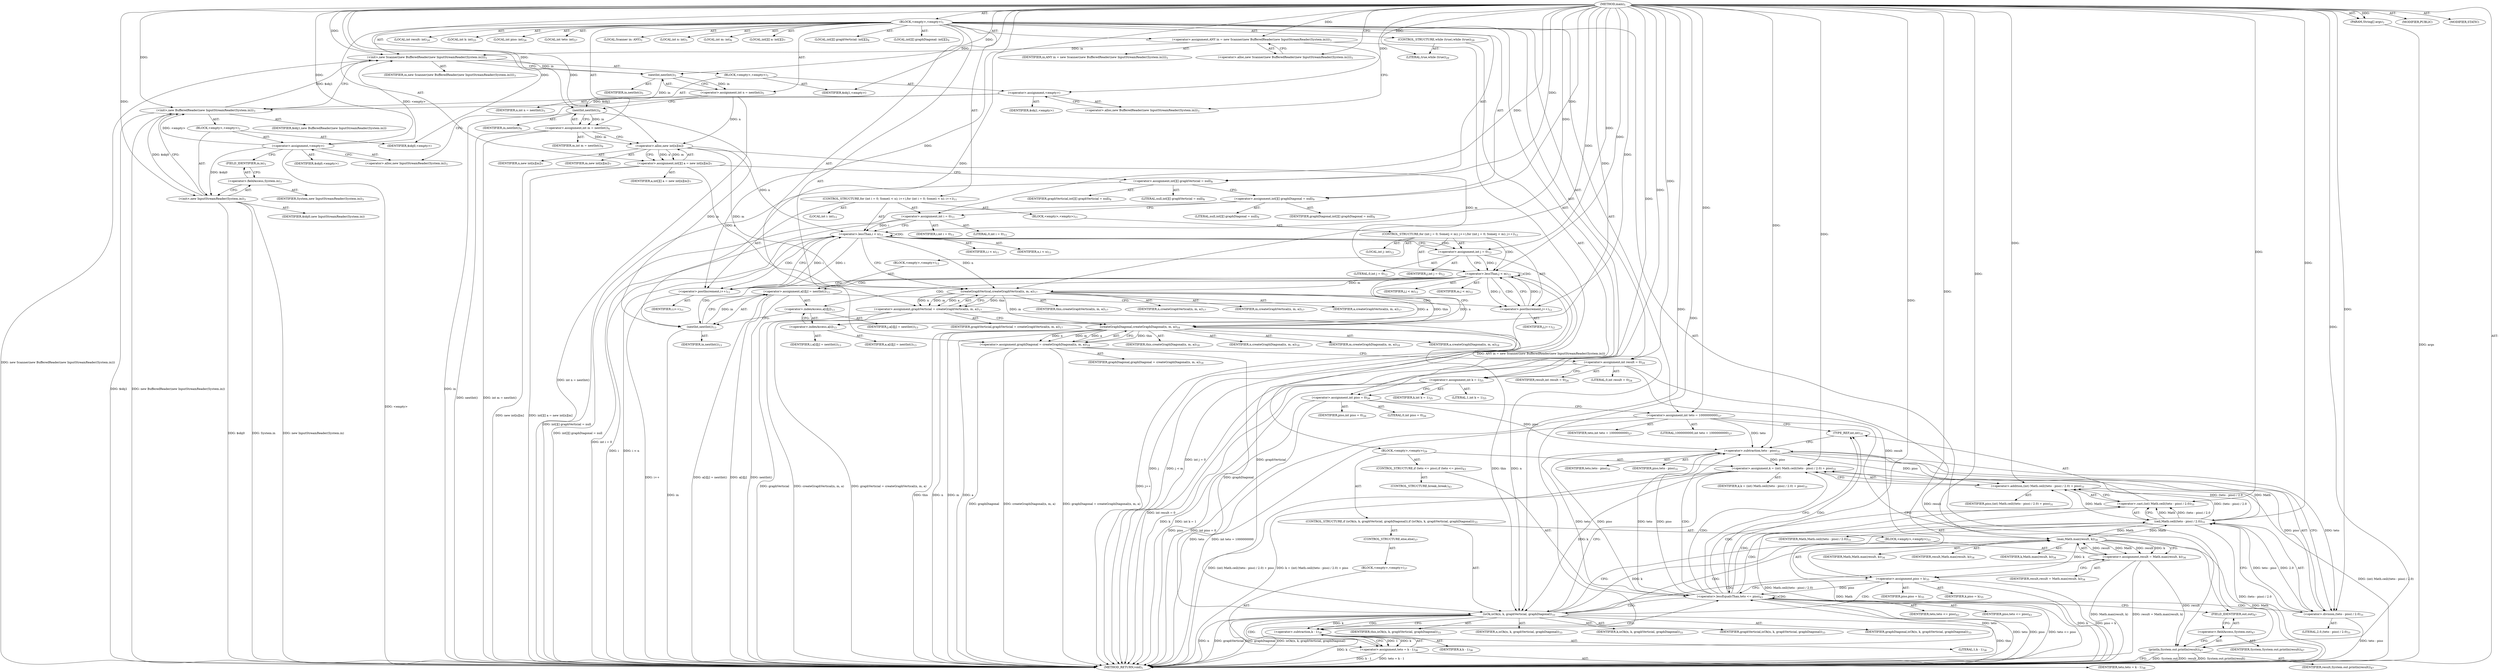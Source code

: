 digraph "main" {  
"19" [label = <(METHOD,main)<SUB>1</SUB>> ]
"20" [label = <(PARAM,String[] args)<SUB>1</SUB>> ]
"21" [label = <(BLOCK,&lt;empty&gt;,&lt;empty&gt;)<SUB>1</SUB>> ]
"4" [label = <(LOCAL,Scanner in: ANY)<SUB>3</SUB>> ]
"22" [label = <(&lt;operator&gt;.assignment,ANY in = new Scanner(new BufferedReader(new InputStreamReader(System.in))))<SUB>3</SUB>> ]
"23" [label = <(IDENTIFIER,in,ANY in = new Scanner(new BufferedReader(new InputStreamReader(System.in))))<SUB>3</SUB>> ]
"24" [label = <(&lt;operator&gt;.alloc,new Scanner(new BufferedReader(new InputStreamReader(System.in))))<SUB>3</SUB>> ]
"25" [label = <(&lt;init&gt;,new Scanner(new BufferedReader(new InputStreamReader(System.in))))<SUB>3</SUB>> ]
"3" [label = <(IDENTIFIER,in,new Scanner(new BufferedReader(new InputStreamReader(System.in))))<SUB>3</SUB>> ]
"26" [label = <(BLOCK,&lt;empty&gt;,&lt;empty&gt;)<SUB>3</SUB>> ]
"27" [label = <(&lt;operator&gt;.assignment,&lt;empty&gt;)> ]
"28" [label = <(IDENTIFIER,$obj1,&lt;empty&gt;)> ]
"29" [label = <(&lt;operator&gt;.alloc,new BufferedReader(new InputStreamReader(System.in)))<SUB>3</SUB>> ]
"30" [label = <(&lt;init&gt;,new BufferedReader(new InputStreamReader(System.in)))<SUB>3</SUB>> ]
"31" [label = <(IDENTIFIER,$obj1,new BufferedReader(new InputStreamReader(System.in)))> ]
"32" [label = <(BLOCK,&lt;empty&gt;,&lt;empty&gt;)<SUB>3</SUB>> ]
"33" [label = <(&lt;operator&gt;.assignment,&lt;empty&gt;)> ]
"34" [label = <(IDENTIFIER,$obj0,&lt;empty&gt;)> ]
"35" [label = <(&lt;operator&gt;.alloc,new InputStreamReader(System.in))<SUB>3</SUB>> ]
"36" [label = <(&lt;init&gt;,new InputStreamReader(System.in))<SUB>3</SUB>> ]
"37" [label = <(IDENTIFIER,$obj0,new InputStreamReader(System.in))> ]
"38" [label = <(&lt;operator&gt;.fieldAccess,System.in)<SUB>3</SUB>> ]
"39" [label = <(IDENTIFIER,System,new InputStreamReader(System.in))<SUB>3</SUB>> ]
"40" [label = <(FIELD_IDENTIFIER,in,in)<SUB>3</SUB>> ]
"41" [label = <(IDENTIFIER,$obj0,&lt;empty&gt;)> ]
"42" [label = <(IDENTIFIER,$obj1,&lt;empty&gt;)> ]
"43" [label = <(LOCAL,int n: int)<SUB>5</SUB>> ]
"44" [label = <(&lt;operator&gt;.assignment,int n = nextInt())<SUB>5</SUB>> ]
"45" [label = <(IDENTIFIER,n,int n = nextInt())<SUB>5</SUB>> ]
"46" [label = <(nextInt,nextInt())<SUB>5</SUB>> ]
"47" [label = <(IDENTIFIER,in,nextInt())<SUB>5</SUB>> ]
"48" [label = <(LOCAL,int m: int)<SUB>6</SUB>> ]
"49" [label = <(&lt;operator&gt;.assignment,int m = nextInt())<SUB>6</SUB>> ]
"50" [label = <(IDENTIFIER,m,int m = nextInt())<SUB>6</SUB>> ]
"51" [label = <(nextInt,nextInt())<SUB>6</SUB>> ]
"52" [label = <(IDENTIFIER,in,nextInt())<SUB>6</SUB>> ]
"53" [label = <(LOCAL,int[][] a: int[][])<SUB>7</SUB>> ]
"54" [label = <(&lt;operator&gt;.assignment,int[][] a = new int[n][m])<SUB>7</SUB>> ]
"55" [label = <(IDENTIFIER,a,int[][] a = new int[n][m])<SUB>7</SUB>> ]
"56" [label = <(&lt;operator&gt;.alloc,new int[n][m])> ]
"57" [label = <(IDENTIFIER,n,new int[n][m])<SUB>7</SUB>> ]
"58" [label = <(IDENTIFIER,m,new int[n][m])<SUB>7</SUB>> ]
"59" [label = <(LOCAL,int[][] graphVerticial: int[][])<SUB>8</SUB>> ]
"60" [label = <(&lt;operator&gt;.assignment,int[][] graphVerticial = null)<SUB>8</SUB>> ]
"61" [label = <(IDENTIFIER,graphVerticial,int[][] graphVerticial = null)<SUB>8</SUB>> ]
"62" [label = <(LITERAL,null,int[][] graphVerticial = null)<SUB>8</SUB>> ]
"63" [label = <(LOCAL,int[][] graphDiagonal: int[][])<SUB>9</SUB>> ]
"64" [label = <(&lt;operator&gt;.assignment,int[][] graphDiagonal = null)<SUB>9</SUB>> ]
"65" [label = <(IDENTIFIER,graphDiagonal,int[][] graphDiagonal = null)<SUB>9</SUB>> ]
"66" [label = <(LITERAL,null,int[][] graphDiagonal = null)<SUB>9</SUB>> ]
"67" [label = <(CONTROL_STRUCTURE,for (int i = 0; Some(i &lt; n); i++),for (int i = 0; Some(i &lt; n); i++))<SUB>11</SUB>> ]
"68" [label = <(LOCAL,int i: int)<SUB>11</SUB>> ]
"69" [label = <(&lt;operator&gt;.assignment,int i = 0)<SUB>11</SUB>> ]
"70" [label = <(IDENTIFIER,i,int i = 0)<SUB>11</SUB>> ]
"71" [label = <(LITERAL,0,int i = 0)<SUB>11</SUB>> ]
"72" [label = <(&lt;operator&gt;.lessThan,i &lt; n)<SUB>11</SUB>> ]
"73" [label = <(IDENTIFIER,i,i &lt; n)<SUB>11</SUB>> ]
"74" [label = <(IDENTIFIER,n,i &lt; n)<SUB>11</SUB>> ]
"75" [label = <(&lt;operator&gt;.postIncrement,i++)<SUB>11</SUB>> ]
"76" [label = <(IDENTIFIER,i,i++)<SUB>11</SUB>> ]
"77" [label = <(BLOCK,&lt;empty&gt;,&lt;empty&gt;)<SUB>11</SUB>> ]
"78" [label = <(CONTROL_STRUCTURE,for (int j = 0; Some(j &lt; m); j++),for (int j = 0; Some(j &lt; m); j++))<SUB>12</SUB>> ]
"79" [label = <(LOCAL,int j: int)<SUB>12</SUB>> ]
"80" [label = <(&lt;operator&gt;.assignment,int j = 0)<SUB>12</SUB>> ]
"81" [label = <(IDENTIFIER,j,int j = 0)<SUB>12</SUB>> ]
"82" [label = <(LITERAL,0,int j = 0)<SUB>12</SUB>> ]
"83" [label = <(&lt;operator&gt;.lessThan,j &lt; m)<SUB>12</SUB>> ]
"84" [label = <(IDENTIFIER,j,j &lt; m)<SUB>12</SUB>> ]
"85" [label = <(IDENTIFIER,m,j &lt; m)<SUB>12</SUB>> ]
"86" [label = <(&lt;operator&gt;.postIncrement,j++)<SUB>12</SUB>> ]
"87" [label = <(IDENTIFIER,j,j++)<SUB>12</SUB>> ]
"88" [label = <(BLOCK,&lt;empty&gt;,&lt;empty&gt;)<SUB>12</SUB>> ]
"89" [label = <(&lt;operator&gt;.assignment,a[i][j] = nextInt())<SUB>13</SUB>> ]
"90" [label = <(&lt;operator&gt;.indexAccess,a[i][j])<SUB>13</SUB>> ]
"91" [label = <(&lt;operator&gt;.indexAccess,a[i])<SUB>13</SUB>> ]
"92" [label = <(IDENTIFIER,a,a[i][j] = nextInt())<SUB>13</SUB>> ]
"93" [label = <(IDENTIFIER,i,a[i][j] = nextInt())<SUB>13</SUB>> ]
"94" [label = <(IDENTIFIER,j,a[i][j] = nextInt())<SUB>13</SUB>> ]
"95" [label = <(nextInt,nextInt())<SUB>13</SUB>> ]
"96" [label = <(IDENTIFIER,in,nextInt())<SUB>13</SUB>> ]
"97" [label = <(&lt;operator&gt;.assignment,graphVerticial = createGraphVertical(n, m, a))<SUB>17</SUB>> ]
"98" [label = <(IDENTIFIER,graphVerticial,graphVerticial = createGraphVertical(n, m, a))<SUB>17</SUB>> ]
"99" [label = <(createGraphVertical,createGraphVertical(n, m, a))<SUB>17</SUB>> ]
"100" [label = <(IDENTIFIER,this,createGraphVertical(n, m, a))<SUB>17</SUB>> ]
"101" [label = <(IDENTIFIER,n,createGraphVertical(n, m, a))<SUB>17</SUB>> ]
"102" [label = <(IDENTIFIER,m,createGraphVertical(n, m, a))<SUB>17</SUB>> ]
"103" [label = <(IDENTIFIER,a,createGraphVertical(n, m, a))<SUB>17</SUB>> ]
"104" [label = <(&lt;operator&gt;.assignment,graphDiagonal = createGraphDiagonal(n, m, a))<SUB>18</SUB>> ]
"105" [label = <(IDENTIFIER,graphDiagonal,graphDiagonal = createGraphDiagonal(n, m, a))<SUB>18</SUB>> ]
"106" [label = <(createGraphDiagonal,createGraphDiagonal(n, m, a))<SUB>18</SUB>> ]
"107" [label = <(IDENTIFIER,this,createGraphDiagonal(n, m, a))<SUB>18</SUB>> ]
"108" [label = <(IDENTIFIER,n,createGraphDiagonal(n, m, a))<SUB>18</SUB>> ]
"109" [label = <(IDENTIFIER,m,createGraphDiagonal(n, m, a))<SUB>18</SUB>> ]
"110" [label = <(IDENTIFIER,a,createGraphDiagonal(n, m, a))<SUB>18</SUB>> ]
"111" [label = <(LOCAL,int result: int)<SUB>24</SUB>> ]
"112" [label = <(&lt;operator&gt;.assignment,int result = 0)<SUB>24</SUB>> ]
"113" [label = <(IDENTIFIER,result,int result = 0)<SUB>24</SUB>> ]
"114" [label = <(LITERAL,0,int result = 0)<SUB>24</SUB>> ]
"115" [label = <(LOCAL,int k: int)<SUB>25</SUB>> ]
"116" [label = <(&lt;operator&gt;.assignment,int k = 1)<SUB>25</SUB>> ]
"117" [label = <(IDENTIFIER,k,int k = 1)<SUB>25</SUB>> ]
"118" [label = <(LITERAL,1,int k = 1)<SUB>25</SUB>> ]
"119" [label = <(LOCAL,int piso: int)<SUB>26</SUB>> ]
"120" [label = <(&lt;operator&gt;.assignment,int piso = 0)<SUB>26</SUB>> ]
"121" [label = <(IDENTIFIER,piso,int piso = 0)<SUB>26</SUB>> ]
"122" [label = <(LITERAL,0,int piso = 0)<SUB>26</SUB>> ]
"123" [label = <(LOCAL,int teto: int)<SUB>27</SUB>> ]
"124" [label = <(&lt;operator&gt;.assignment,int teto = 1000000000)<SUB>27</SUB>> ]
"125" [label = <(IDENTIFIER,teto,int teto = 1000000000)<SUB>27</SUB>> ]
"126" [label = <(LITERAL,1000000000,int teto = 1000000000)<SUB>27</SUB>> ]
"127" [label = <(CONTROL_STRUCTURE,while (true),while (true))<SUB>29</SUB>> ]
"128" [label = <(LITERAL,true,while (true))<SUB>29</SUB>> ]
"129" [label = <(BLOCK,&lt;empty&gt;,&lt;empty&gt;)<SUB>29</SUB>> ]
"130" [label = <(&lt;operator&gt;.assignment,k = (int) Math.ceil((teto - piso) / 2.0) + piso)<SUB>31</SUB>> ]
"131" [label = <(IDENTIFIER,k,k = (int) Math.ceil((teto - piso) / 2.0) + piso)<SUB>31</SUB>> ]
"132" [label = <(&lt;operator&gt;.addition,(int) Math.ceil((teto - piso) / 2.0) + piso)<SUB>31</SUB>> ]
"133" [label = <(&lt;operator&gt;.cast,(int) Math.ceil((teto - piso) / 2.0))<SUB>31</SUB>> ]
"134" [label = <(TYPE_REF,int,int)<SUB>31</SUB>> ]
"135" [label = <(ceil,Math.ceil((teto - piso) / 2.0))<SUB>31</SUB>> ]
"136" [label = <(IDENTIFIER,Math,Math.ceil((teto - piso) / 2.0))<SUB>31</SUB>> ]
"137" [label = <(&lt;operator&gt;.division,(teto - piso) / 2.0)<SUB>31</SUB>> ]
"138" [label = <(&lt;operator&gt;.subtraction,teto - piso)<SUB>31</SUB>> ]
"139" [label = <(IDENTIFIER,teto,teto - piso)<SUB>31</SUB>> ]
"140" [label = <(IDENTIFIER,piso,teto - piso)<SUB>31</SUB>> ]
"141" [label = <(LITERAL,2.0,(teto - piso) / 2.0)<SUB>31</SUB>> ]
"142" [label = <(IDENTIFIER,piso,(int) Math.ceil((teto - piso) / 2.0) + piso)<SUB>31</SUB>> ]
"143" [label = <(CONTROL_STRUCTURE,if (isOk(n, k, graphVerticial, graphDiagonal)),if (isOk(n, k, graphVerticial, graphDiagonal)))<SUB>33</SUB>> ]
"144" [label = <(isOk,isOk(n, k, graphVerticial, graphDiagonal))<SUB>33</SUB>> ]
"145" [label = <(IDENTIFIER,this,isOk(n, k, graphVerticial, graphDiagonal))<SUB>33</SUB>> ]
"146" [label = <(IDENTIFIER,n,isOk(n, k, graphVerticial, graphDiagonal))<SUB>33</SUB>> ]
"147" [label = <(IDENTIFIER,k,isOk(n, k, graphVerticial, graphDiagonal))<SUB>33</SUB>> ]
"148" [label = <(IDENTIFIER,graphVerticial,isOk(n, k, graphVerticial, graphDiagonal))<SUB>33</SUB>> ]
"149" [label = <(IDENTIFIER,graphDiagonal,isOk(n, k, graphVerticial, graphDiagonal))<SUB>33</SUB>> ]
"150" [label = <(BLOCK,&lt;empty&gt;,&lt;empty&gt;)<SUB>33</SUB>> ]
"151" [label = <(&lt;operator&gt;.assignment,result = Math.max(result, k))<SUB>34</SUB>> ]
"152" [label = <(IDENTIFIER,result,result = Math.max(result, k))<SUB>34</SUB>> ]
"153" [label = <(max,Math.max(result, k))<SUB>34</SUB>> ]
"154" [label = <(IDENTIFIER,Math,Math.max(result, k))<SUB>34</SUB>> ]
"155" [label = <(IDENTIFIER,result,Math.max(result, k))<SUB>34</SUB>> ]
"156" [label = <(IDENTIFIER,k,Math.max(result, k))<SUB>34</SUB>> ]
"157" [label = <(&lt;operator&gt;.assignment,piso = k)<SUB>35</SUB>> ]
"158" [label = <(IDENTIFIER,piso,piso = k)<SUB>35</SUB>> ]
"159" [label = <(IDENTIFIER,k,piso = k)<SUB>35</SUB>> ]
"160" [label = <(CONTROL_STRUCTURE,else,else)<SUB>37</SUB>> ]
"161" [label = <(BLOCK,&lt;empty&gt;,&lt;empty&gt;)<SUB>37</SUB>> ]
"162" [label = <(&lt;operator&gt;.assignment,teto = k - 1)<SUB>38</SUB>> ]
"163" [label = <(IDENTIFIER,teto,teto = k - 1)<SUB>38</SUB>> ]
"164" [label = <(&lt;operator&gt;.subtraction,k - 1)<SUB>38</SUB>> ]
"165" [label = <(IDENTIFIER,k,k - 1)<SUB>38</SUB>> ]
"166" [label = <(LITERAL,1,k - 1)<SUB>38</SUB>> ]
"167" [label = <(CONTROL_STRUCTURE,if (teto &lt;= piso),if (teto &lt;= piso))<SUB>43</SUB>> ]
"168" [label = <(&lt;operator&gt;.lessEqualsThan,teto &lt;= piso)<SUB>43</SUB>> ]
"169" [label = <(IDENTIFIER,teto,teto &lt;= piso)<SUB>43</SUB>> ]
"170" [label = <(IDENTIFIER,piso,teto &lt;= piso)<SUB>43</SUB>> ]
"171" [label = <(CONTROL_STRUCTURE,break;,break;)<SUB>43</SUB>> ]
"172" [label = <(println,System.out.println(result))<SUB>47</SUB>> ]
"173" [label = <(&lt;operator&gt;.fieldAccess,System.out)<SUB>47</SUB>> ]
"174" [label = <(IDENTIFIER,System,System.out.println(result))<SUB>47</SUB>> ]
"175" [label = <(FIELD_IDENTIFIER,out,out)<SUB>47</SUB>> ]
"176" [label = <(IDENTIFIER,result,System.out.println(result))<SUB>47</SUB>> ]
"177" [label = <(MODIFIER,PUBLIC)> ]
"178" [label = <(MODIFIER,STATIC)> ]
"179" [label = <(METHOD_RETURN,void)<SUB>1</SUB>> ]
  "19" -> "20"  [ label = "AST: "] 
  "19" -> "21"  [ label = "AST: "] 
  "19" -> "177"  [ label = "AST: "] 
  "19" -> "178"  [ label = "AST: "] 
  "19" -> "179"  [ label = "AST: "] 
  "21" -> "4"  [ label = "AST: "] 
  "21" -> "22"  [ label = "AST: "] 
  "21" -> "25"  [ label = "AST: "] 
  "21" -> "43"  [ label = "AST: "] 
  "21" -> "44"  [ label = "AST: "] 
  "21" -> "48"  [ label = "AST: "] 
  "21" -> "49"  [ label = "AST: "] 
  "21" -> "53"  [ label = "AST: "] 
  "21" -> "54"  [ label = "AST: "] 
  "21" -> "59"  [ label = "AST: "] 
  "21" -> "60"  [ label = "AST: "] 
  "21" -> "63"  [ label = "AST: "] 
  "21" -> "64"  [ label = "AST: "] 
  "21" -> "67"  [ label = "AST: "] 
  "21" -> "97"  [ label = "AST: "] 
  "21" -> "104"  [ label = "AST: "] 
  "21" -> "111"  [ label = "AST: "] 
  "21" -> "112"  [ label = "AST: "] 
  "21" -> "115"  [ label = "AST: "] 
  "21" -> "116"  [ label = "AST: "] 
  "21" -> "119"  [ label = "AST: "] 
  "21" -> "120"  [ label = "AST: "] 
  "21" -> "123"  [ label = "AST: "] 
  "21" -> "124"  [ label = "AST: "] 
  "21" -> "127"  [ label = "AST: "] 
  "21" -> "172"  [ label = "AST: "] 
  "22" -> "23"  [ label = "AST: "] 
  "22" -> "24"  [ label = "AST: "] 
  "25" -> "3"  [ label = "AST: "] 
  "25" -> "26"  [ label = "AST: "] 
  "26" -> "27"  [ label = "AST: "] 
  "26" -> "30"  [ label = "AST: "] 
  "26" -> "42"  [ label = "AST: "] 
  "27" -> "28"  [ label = "AST: "] 
  "27" -> "29"  [ label = "AST: "] 
  "30" -> "31"  [ label = "AST: "] 
  "30" -> "32"  [ label = "AST: "] 
  "32" -> "33"  [ label = "AST: "] 
  "32" -> "36"  [ label = "AST: "] 
  "32" -> "41"  [ label = "AST: "] 
  "33" -> "34"  [ label = "AST: "] 
  "33" -> "35"  [ label = "AST: "] 
  "36" -> "37"  [ label = "AST: "] 
  "36" -> "38"  [ label = "AST: "] 
  "38" -> "39"  [ label = "AST: "] 
  "38" -> "40"  [ label = "AST: "] 
  "44" -> "45"  [ label = "AST: "] 
  "44" -> "46"  [ label = "AST: "] 
  "46" -> "47"  [ label = "AST: "] 
  "49" -> "50"  [ label = "AST: "] 
  "49" -> "51"  [ label = "AST: "] 
  "51" -> "52"  [ label = "AST: "] 
  "54" -> "55"  [ label = "AST: "] 
  "54" -> "56"  [ label = "AST: "] 
  "56" -> "57"  [ label = "AST: "] 
  "56" -> "58"  [ label = "AST: "] 
  "60" -> "61"  [ label = "AST: "] 
  "60" -> "62"  [ label = "AST: "] 
  "64" -> "65"  [ label = "AST: "] 
  "64" -> "66"  [ label = "AST: "] 
  "67" -> "68"  [ label = "AST: "] 
  "67" -> "69"  [ label = "AST: "] 
  "67" -> "72"  [ label = "AST: "] 
  "67" -> "75"  [ label = "AST: "] 
  "67" -> "77"  [ label = "AST: "] 
  "69" -> "70"  [ label = "AST: "] 
  "69" -> "71"  [ label = "AST: "] 
  "72" -> "73"  [ label = "AST: "] 
  "72" -> "74"  [ label = "AST: "] 
  "75" -> "76"  [ label = "AST: "] 
  "77" -> "78"  [ label = "AST: "] 
  "78" -> "79"  [ label = "AST: "] 
  "78" -> "80"  [ label = "AST: "] 
  "78" -> "83"  [ label = "AST: "] 
  "78" -> "86"  [ label = "AST: "] 
  "78" -> "88"  [ label = "AST: "] 
  "80" -> "81"  [ label = "AST: "] 
  "80" -> "82"  [ label = "AST: "] 
  "83" -> "84"  [ label = "AST: "] 
  "83" -> "85"  [ label = "AST: "] 
  "86" -> "87"  [ label = "AST: "] 
  "88" -> "89"  [ label = "AST: "] 
  "89" -> "90"  [ label = "AST: "] 
  "89" -> "95"  [ label = "AST: "] 
  "90" -> "91"  [ label = "AST: "] 
  "90" -> "94"  [ label = "AST: "] 
  "91" -> "92"  [ label = "AST: "] 
  "91" -> "93"  [ label = "AST: "] 
  "95" -> "96"  [ label = "AST: "] 
  "97" -> "98"  [ label = "AST: "] 
  "97" -> "99"  [ label = "AST: "] 
  "99" -> "100"  [ label = "AST: "] 
  "99" -> "101"  [ label = "AST: "] 
  "99" -> "102"  [ label = "AST: "] 
  "99" -> "103"  [ label = "AST: "] 
  "104" -> "105"  [ label = "AST: "] 
  "104" -> "106"  [ label = "AST: "] 
  "106" -> "107"  [ label = "AST: "] 
  "106" -> "108"  [ label = "AST: "] 
  "106" -> "109"  [ label = "AST: "] 
  "106" -> "110"  [ label = "AST: "] 
  "112" -> "113"  [ label = "AST: "] 
  "112" -> "114"  [ label = "AST: "] 
  "116" -> "117"  [ label = "AST: "] 
  "116" -> "118"  [ label = "AST: "] 
  "120" -> "121"  [ label = "AST: "] 
  "120" -> "122"  [ label = "AST: "] 
  "124" -> "125"  [ label = "AST: "] 
  "124" -> "126"  [ label = "AST: "] 
  "127" -> "128"  [ label = "AST: "] 
  "127" -> "129"  [ label = "AST: "] 
  "129" -> "130"  [ label = "AST: "] 
  "129" -> "143"  [ label = "AST: "] 
  "129" -> "167"  [ label = "AST: "] 
  "130" -> "131"  [ label = "AST: "] 
  "130" -> "132"  [ label = "AST: "] 
  "132" -> "133"  [ label = "AST: "] 
  "132" -> "142"  [ label = "AST: "] 
  "133" -> "134"  [ label = "AST: "] 
  "133" -> "135"  [ label = "AST: "] 
  "135" -> "136"  [ label = "AST: "] 
  "135" -> "137"  [ label = "AST: "] 
  "137" -> "138"  [ label = "AST: "] 
  "137" -> "141"  [ label = "AST: "] 
  "138" -> "139"  [ label = "AST: "] 
  "138" -> "140"  [ label = "AST: "] 
  "143" -> "144"  [ label = "AST: "] 
  "143" -> "150"  [ label = "AST: "] 
  "143" -> "160"  [ label = "AST: "] 
  "144" -> "145"  [ label = "AST: "] 
  "144" -> "146"  [ label = "AST: "] 
  "144" -> "147"  [ label = "AST: "] 
  "144" -> "148"  [ label = "AST: "] 
  "144" -> "149"  [ label = "AST: "] 
  "150" -> "151"  [ label = "AST: "] 
  "150" -> "157"  [ label = "AST: "] 
  "151" -> "152"  [ label = "AST: "] 
  "151" -> "153"  [ label = "AST: "] 
  "153" -> "154"  [ label = "AST: "] 
  "153" -> "155"  [ label = "AST: "] 
  "153" -> "156"  [ label = "AST: "] 
  "157" -> "158"  [ label = "AST: "] 
  "157" -> "159"  [ label = "AST: "] 
  "160" -> "161"  [ label = "AST: "] 
  "161" -> "162"  [ label = "AST: "] 
  "162" -> "163"  [ label = "AST: "] 
  "162" -> "164"  [ label = "AST: "] 
  "164" -> "165"  [ label = "AST: "] 
  "164" -> "166"  [ label = "AST: "] 
  "167" -> "168"  [ label = "AST: "] 
  "167" -> "171"  [ label = "AST: "] 
  "168" -> "169"  [ label = "AST: "] 
  "168" -> "170"  [ label = "AST: "] 
  "172" -> "173"  [ label = "AST: "] 
  "172" -> "176"  [ label = "AST: "] 
  "173" -> "174"  [ label = "AST: "] 
  "173" -> "175"  [ label = "AST: "] 
  "22" -> "29"  [ label = "CFG: "] 
  "25" -> "46"  [ label = "CFG: "] 
  "44" -> "51"  [ label = "CFG: "] 
  "49" -> "56"  [ label = "CFG: "] 
  "54" -> "60"  [ label = "CFG: "] 
  "60" -> "64"  [ label = "CFG: "] 
  "64" -> "69"  [ label = "CFG: "] 
  "97" -> "106"  [ label = "CFG: "] 
  "104" -> "112"  [ label = "CFG: "] 
  "112" -> "116"  [ label = "CFG: "] 
  "116" -> "120"  [ label = "CFG: "] 
  "120" -> "124"  [ label = "CFG: "] 
  "124" -> "134"  [ label = "CFG: "] 
  "124" -> "175"  [ label = "CFG: "] 
  "172" -> "179"  [ label = "CFG: "] 
  "24" -> "22"  [ label = "CFG: "] 
  "46" -> "44"  [ label = "CFG: "] 
  "51" -> "49"  [ label = "CFG: "] 
  "56" -> "54"  [ label = "CFG: "] 
  "69" -> "72"  [ label = "CFG: "] 
  "72" -> "80"  [ label = "CFG: "] 
  "72" -> "99"  [ label = "CFG: "] 
  "75" -> "72"  [ label = "CFG: "] 
  "99" -> "97"  [ label = "CFG: "] 
  "106" -> "104"  [ label = "CFG: "] 
  "173" -> "172"  [ label = "CFG: "] 
  "27" -> "35"  [ label = "CFG: "] 
  "30" -> "25"  [ label = "CFG: "] 
  "130" -> "144"  [ label = "CFG: "] 
  "175" -> "173"  [ label = "CFG: "] 
  "29" -> "27"  [ label = "CFG: "] 
  "80" -> "83"  [ label = "CFG: "] 
  "83" -> "91"  [ label = "CFG: "] 
  "83" -> "75"  [ label = "CFG: "] 
  "86" -> "83"  [ label = "CFG: "] 
  "132" -> "130"  [ label = "CFG: "] 
  "144" -> "153"  [ label = "CFG: "] 
  "144" -> "164"  [ label = "CFG: "] 
  "168" -> "134"  [ label = "CFG: "] 
  "168" -> "175"  [ label = "CFG: "] 
  "33" -> "40"  [ label = "CFG: "] 
  "36" -> "30"  [ label = "CFG: "] 
  "89" -> "86"  [ label = "CFG: "] 
  "133" -> "132"  [ label = "CFG: "] 
  "151" -> "157"  [ label = "CFG: "] 
  "157" -> "168"  [ label = "CFG: "] 
  "35" -> "33"  [ label = "CFG: "] 
  "38" -> "36"  [ label = "CFG: "] 
  "90" -> "95"  [ label = "CFG: "] 
  "95" -> "89"  [ label = "CFG: "] 
  "134" -> "138"  [ label = "CFG: "] 
  "135" -> "133"  [ label = "CFG: "] 
  "153" -> "151"  [ label = "CFG: "] 
  "162" -> "168"  [ label = "CFG: "] 
  "40" -> "38"  [ label = "CFG: "] 
  "91" -> "90"  [ label = "CFG: "] 
  "137" -> "135"  [ label = "CFG: "] 
  "164" -> "162"  [ label = "CFG: "] 
  "138" -> "137"  [ label = "CFG: "] 
  "19" -> "24"  [ label = "CFG: "] 
  "20" -> "179"  [ label = "DDG: args"] 
  "22" -> "179"  [ label = "DDG: ANY in = new Scanner(new BufferedReader(new InputStreamReader(System.in)))"] 
  "30" -> "179"  [ label = "DDG: $obj1"] 
  "33" -> "179"  [ label = "DDG: &lt;empty&gt;"] 
  "36" -> "179"  [ label = "DDG: $obj0"] 
  "36" -> "179"  [ label = "DDG: System.in"] 
  "36" -> "179"  [ label = "DDG: new InputStreamReader(System.in)"] 
  "30" -> "179"  [ label = "DDG: new BufferedReader(new InputStreamReader(System.in))"] 
  "25" -> "179"  [ label = "DDG: new Scanner(new BufferedReader(new InputStreamReader(System.in)))"] 
  "44" -> "179"  [ label = "DDG: int n = nextInt()"] 
  "51" -> "179"  [ label = "DDG: in"] 
  "49" -> "179"  [ label = "DDG: nextInt()"] 
  "49" -> "179"  [ label = "DDG: int m = nextInt()"] 
  "54" -> "179"  [ label = "DDG: new int[n][m]"] 
  "54" -> "179"  [ label = "DDG: int[][] a = new int[n][m]"] 
  "60" -> "179"  [ label = "DDG: int[][] graphVerticial = null"] 
  "64" -> "179"  [ label = "DDG: int[][] graphDiagonal = null"] 
  "69" -> "179"  [ label = "DDG: int i = 0"] 
  "72" -> "179"  [ label = "DDG: i"] 
  "72" -> "179"  [ label = "DDG: i &lt; n"] 
  "97" -> "179"  [ label = "DDG: graphVerticial"] 
  "97" -> "179"  [ label = "DDG: createGraphVertical(n, m, a)"] 
  "97" -> "179"  [ label = "DDG: graphVerticial = createGraphVertical(n, m, a)"] 
  "104" -> "179"  [ label = "DDG: graphDiagonal"] 
  "106" -> "179"  [ label = "DDG: this"] 
  "106" -> "179"  [ label = "DDG: n"] 
  "106" -> "179"  [ label = "DDG: m"] 
  "106" -> "179"  [ label = "DDG: a"] 
  "104" -> "179"  [ label = "DDG: createGraphDiagonal(n, m, a)"] 
  "104" -> "179"  [ label = "DDG: graphDiagonal = createGraphDiagonal(n, m, a)"] 
  "112" -> "179"  [ label = "DDG: int result = 0"] 
  "116" -> "179"  [ label = "DDG: k"] 
  "116" -> "179"  [ label = "DDG: int k = 1"] 
  "120" -> "179"  [ label = "DDG: piso"] 
  "120" -> "179"  [ label = "DDG: int piso = 0"] 
  "124" -> "179"  [ label = "DDG: teto"] 
  "124" -> "179"  [ label = "DDG: int teto = 1000000000"] 
  "135" -> "179"  [ label = "DDG: Math"] 
  "137" -> "179"  [ label = "DDG: teto - piso"] 
  "135" -> "179"  [ label = "DDG: (teto - piso) / 2.0"] 
  "133" -> "179"  [ label = "DDG: Math.ceil((teto - piso) / 2.0)"] 
  "132" -> "179"  [ label = "DDG: (int) Math.ceil((teto - piso) / 2.0)"] 
  "130" -> "179"  [ label = "DDG: (int) Math.ceil((teto - piso) / 2.0) + piso"] 
  "130" -> "179"  [ label = "DDG: k = (int) Math.ceil((teto - piso) / 2.0) + piso"] 
  "144" -> "179"  [ label = "DDG: this"] 
  "144" -> "179"  [ label = "DDG: n"] 
  "144" -> "179"  [ label = "DDG: graphVerticial"] 
  "144" -> "179"  [ label = "DDG: graphDiagonal"] 
  "144" -> "179"  [ label = "DDG: isOk(n, k, graphVerticial, graphDiagonal)"] 
  "164" -> "179"  [ label = "DDG: k"] 
  "162" -> "179"  [ label = "DDG: k - 1"] 
  "162" -> "179"  [ label = "DDG: teto = k - 1"] 
  "153" -> "179"  [ label = "DDG: Math"] 
  "151" -> "179"  [ label = "DDG: Math.max(result, k)"] 
  "151" -> "179"  [ label = "DDG: result = Math.max(result, k)"] 
  "157" -> "179"  [ label = "DDG: k"] 
  "157" -> "179"  [ label = "DDG: piso = k"] 
  "168" -> "179"  [ label = "DDG: teto"] 
  "168" -> "179"  [ label = "DDG: piso"] 
  "168" -> "179"  [ label = "DDG: teto &lt;= piso"] 
  "172" -> "179"  [ label = "DDG: System.out"] 
  "172" -> "179"  [ label = "DDG: result"] 
  "172" -> "179"  [ label = "DDG: System.out.println(result)"] 
  "80" -> "179"  [ label = "DDG: int j = 0"] 
  "83" -> "179"  [ label = "DDG: j"] 
  "83" -> "179"  [ label = "DDG: j &lt; m"] 
  "75" -> "179"  [ label = "DDG: i++"] 
  "89" -> "179"  [ label = "DDG: a[i][j]"] 
  "95" -> "179"  [ label = "DDG: in"] 
  "89" -> "179"  [ label = "DDG: nextInt()"] 
  "89" -> "179"  [ label = "DDG: a[i][j] = nextInt()"] 
  "86" -> "179"  [ label = "DDG: j++"] 
  "19" -> "20"  [ label = "DDG: "] 
  "19" -> "22"  [ label = "DDG: "] 
  "46" -> "44"  [ label = "DDG: in"] 
  "51" -> "49"  [ label = "DDG: in"] 
  "56" -> "54"  [ label = "DDG: n"] 
  "56" -> "54"  [ label = "DDG: m"] 
  "19" -> "60"  [ label = "DDG: "] 
  "19" -> "64"  [ label = "DDG: "] 
  "99" -> "97"  [ label = "DDG: this"] 
  "99" -> "97"  [ label = "DDG: n"] 
  "99" -> "97"  [ label = "DDG: m"] 
  "99" -> "97"  [ label = "DDG: a"] 
  "106" -> "104"  [ label = "DDG: this"] 
  "106" -> "104"  [ label = "DDG: n"] 
  "106" -> "104"  [ label = "DDG: m"] 
  "106" -> "104"  [ label = "DDG: a"] 
  "19" -> "112"  [ label = "DDG: "] 
  "19" -> "116"  [ label = "DDG: "] 
  "19" -> "120"  [ label = "DDG: "] 
  "19" -> "124"  [ label = "DDG: "] 
  "22" -> "25"  [ label = "DDG: in"] 
  "19" -> "25"  [ label = "DDG: "] 
  "33" -> "25"  [ label = "DDG: &lt;empty&gt;"] 
  "30" -> "25"  [ label = "DDG: $obj1"] 
  "19" -> "69"  [ label = "DDG: "] 
  "19" -> "128"  [ label = "DDG: "] 
  "112" -> "172"  [ label = "DDG: result"] 
  "151" -> "172"  [ label = "DDG: result"] 
  "19" -> "172"  [ label = "DDG: "] 
  "19" -> "27"  [ label = "DDG: "] 
  "19" -> "42"  [ label = "DDG: "] 
  "25" -> "46"  [ label = "DDG: in"] 
  "19" -> "46"  [ label = "DDG: "] 
  "46" -> "51"  [ label = "DDG: in"] 
  "19" -> "51"  [ label = "DDG: "] 
  "44" -> "56"  [ label = "DDG: n"] 
  "19" -> "56"  [ label = "DDG: "] 
  "49" -> "56"  [ label = "DDG: m"] 
  "69" -> "72"  [ label = "DDG: i"] 
  "75" -> "72"  [ label = "DDG: i"] 
  "19" -> "72"  [ label = "DDG: "] 
  "56" -> "72"  [ label = "DDG: n"] 
  "72" -> "75"  [ label = "DDG: i"] 
  "19" -> "75"  [ label = "DDG: "] 
  "19" -> "99"  [ label = "DDG: "] 
  "72" -> "99"  [ label = "DDG: n"] 
  "56" -> "99"  [ label = "DDG: m"] 
  "83" -> "99"  [ label = "DDG: m"] 
  "54" -> "99"  [ label = "DDG: a"] 
  "99" -> "106"  [ label = "DDG: this"] 
  "19" -> "106"  [ label = "DDG: "] 
  "99" -> "106"  [ label = "DDG: n"] 
  "99" -> "106"  [ label = "DDG: m"] 
  "99" -> "106"  [ label = "DDG: a"] 
  "19" -> "130"  [ label = "DDG: "] 
  "135" -> "130"  [ label = "DDG: Math"] 
  "135" -> "130"  [ label = "DDG: (teto - piso) / 2.0"] 
  "138" -> "130"  [ label = "DDG: piso"] 
  "27" -> "30"  [ label = "DDG: $obj1"] 
  "19" -> "30"  [ label = "DDG: "] 
  "33" -> "30"  [ label = "DDG: &lt;empty&gt;"] 
  "36" -> "30"  [ label = "DDG: $obj0"] 
  "19" -> "80"  [ label = "DDG: "] 
  "19" -> "33"  [ label = "DDG: "] 
  "19" -> "41"  [ label = "DDG: "] 
  "80" -> "83"  [ label = "DDG: j"] 
  "86" -> "83"  [ label = "DDG: j"] 
  "19" -> "83"  [ label = "DDG: "] 
  "56" -> "83"  [ label = "DDG: m"] 
  "83" -> "86"  [ label = "DDG: j"] 
  "19" -> "86"  [ label = "DDG: "] 
  "95" -> "89"  [ label = "DDG: in"] 
  "19" -> "132"  [ label = "DDG: "] 
  "135" -> "132"  [ label = "DDG: Math"] 
  "135" -> "132"  [ label = "DDG: (teto - piso) / 2.0"] 
  "138" -> "132"  [ label = "DDG: piso"] 
  "106" -> "144"  [ label = "DDG: this"] 
  "19" -> "144"  [ label = "DDG: "] 
  "106" -> "144"  [ label = "DDG: n"] 
  "130" -> "144"  [ label = "DDG: k"] 
  "97" -> "144"  [ label = "DDG: graphVerticial"] 
  "104" -> "144"  [ label = "DDG: graphDiagonal"] 
  "153" -> "151"  [ label = "DDG: Math"] 
  "153" -> "151"  [ label = "DDG: result"] 
  "153" -> "151"  [ label = "DDG: k"] 
  "153" -> "157"  [ label = "DDG: k"] 
  "19" -> "157"  [ label = "DDG: "] 
  "138" -> "168"  [ label = "DDG: teto"] 
  "162" -> "168"  [ label = "DDG: teto"] 
  "19" -> "168"  [ label = "DDG: "] 
  "157" -> "168"  [ label = "DDG: piso"] 
  "138" -> "168"  [ label = "DDG: piso"] 
  "33" -> "36"  [ label = "DDG: $obj0"] 
  "19" -> "36"  [ label = "DDG: "] 
  "19" -> "133"  [ label = "DDG: "] 
  "135" -> "133"  [ label = "DDG: Math"] 
  "135" -> "133"  [ label = "DDG: (teto - piso) / 2.0"] 
  "164" -> "162"  [ label = "DDG: k"] 
  "164" -> "162"  [ label = "DDG: 1"] 
  "51" -> "95"  [ label = "DDG: in"] 
  "19" -> "95"  [ label = "DDG: "] 
  "153" -> "135"  [ label = "DDG: Math"] 
  "19" -> "135"  [ label = "DDG: "] 
  "137" -> "135"  [ label = "DDG: teto - piso"] 
  "137" -> "135"  [ label = "DDG: 2.0"] 
  "135" -> "153"  [ label = "DDG: Math"] 
  "19" -> "153"  [ label = "DDG: "] 
  "112" -> "153"  [ label = "DDG: result"] 
  "151" -> "153"  [ label = "DDG: result"] 
  "144" -> "153"  [ label = "DDG: k"] 
  "138" -> "137"  [ label = "DDG: teto"] 
  "138" -> "137"  [ label = "DDG: piso"] 
  "19" -> "137"  [ label = "DDG: "] 
  "144" -> "164"  [ label = "DDG: k"] 
  "19" -> "164"  [ label = "DDG: "] 
  "124" -> "138"  [ label = "DDG: teto"] 
  "168" -> "138"  [ label = "DDG: teto"] 
  "19" -> "138"  [ label = "DDG: "] 
  "120" -> "138"  [ label = "DDG: piso"] 
  "168" -> "138"  [ label = "DDG: piso"] 
  "72" -> "75"  [ label = "CDG: "] 
  "72" -> "72"  [ label = "CDG: "] 
  "72" -> "80"  [ label = "CDG: "] 
  "72" -> "83"  [ label = "CDG: "] 
  "83" -> "89"  [ label = "CDG: "] 
  "83" -> "95"  [ label = "CDG: "] 
  "83" -> "91"  [ label = "CDG: "] 
  "83" -> "90"  [ label = "CDG: "] 
  "83" -> "83"  [ label = "CDG: "] 
  "83" -> "86"  [ label = "CDG: "] 
  "144" -> "151"  [ label = "CDG: "] 
  "144" -> "162"  [ label = "CDG: "] 
  "144" -> "153"  [ label = "CDG: "] 
  "144" -> "157"  [ label = "CDG: "] 
  "144" -> "164"  [ label = "CDG: "] 
  "168" -> "132"  [ label = "CDG: "] 
  "168" -> "168"  [ label = "CDG: "] 
  "168" -> "144"  [ label = "CDG: "] 
  "168" -> "134"  [ label = "CDG: "] 
  "168" -> "138"  [ label = "CDG: "] 
  "168" -> "137"  [ label = "CDG: "] 
  "168" -> "130"  [ label = "CDG: "] 
  "168" -> "135"  [ label = "CDG: "] 
  "168" -> "133"  [ label = "CDG: "] 
}
